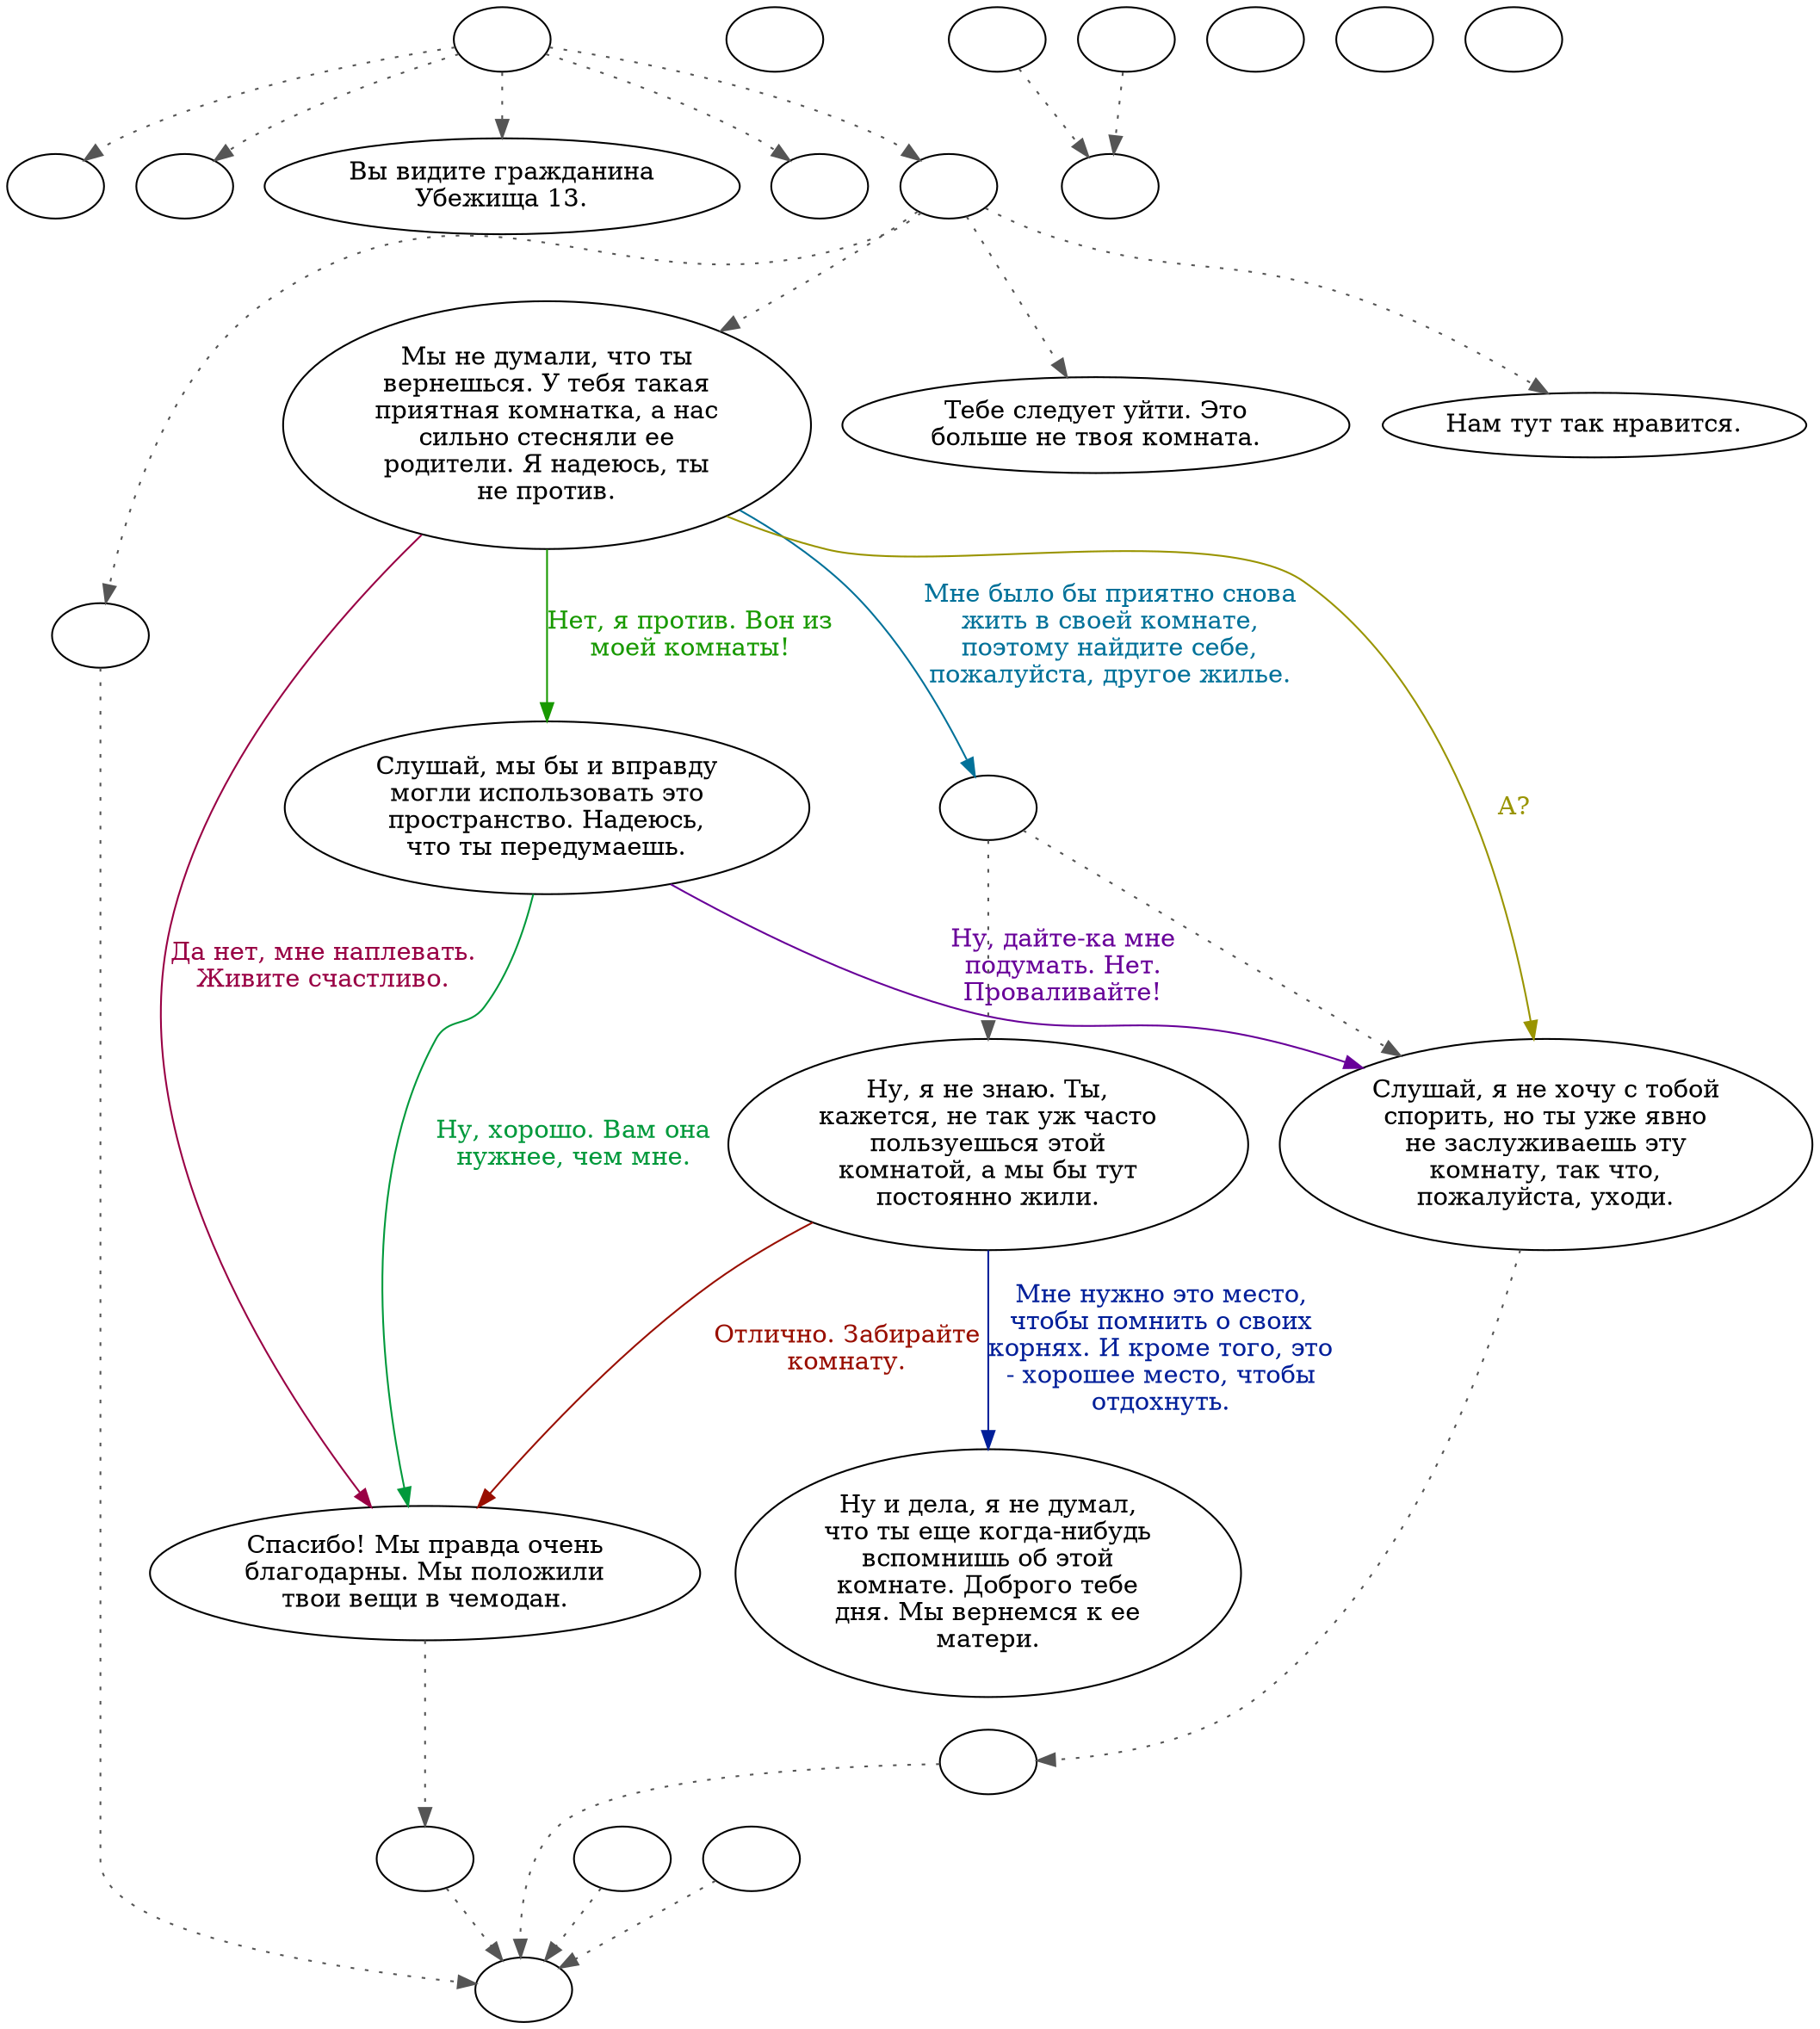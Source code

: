 digraph valtcupl {
  "start" [style=filled       fillcolor="#FFFFFF"       color="#000000"]
  "start" -> "critter_p_proc" [style=dotted color="#555555"]
  "start" -> "destroy_p_proc" [style=dotted color="#555555"]
  "start" -> "look_at_p_proc" [style=dotted color="#555555"]
  "start" -> "pickup_p_proc" [style=dotted color="#555555"]
  "start" -> "talk_p_proc" [style=dotted color="#555555"]
  "start" [label=""]
  "critter_p_proc" [style=filled       fillcolor="#FFFFFF"       color="#000000"]
  "critter_p_proc" [label=""]
  "destroy_p_proc" [style=filled       fillcolor="#FFFFFF"       color="#000000"]
  "destroy_p_proc" [label=""]
  "look_at_p_proc" [style=filled       fillcolor="#FFFFFF"       color="#000000"]
  "look_at_p_proc" [label="Вы видите гражданина\nУбежища 13."]
  "pickup_p_proc" [style=filled       fillcolor="#FFFFFF"       color="#000000"]
  "pickup_p_proc" [label=""]
  "talk_p_proc" [style=filled       fillcolor="#FFFFFF"       color="#000000"]
  "talk_p_proc" -> "get_reaction" [style=dotted color="#555555"]
  "talk_p_proc" -> "ValtCupl07" [style=dotted color="#555555"]
  "talk_p_proc" -> "ValtCupl06" [style=dotted color="#555555"]
  "talk_p_proc" -> "ValtCupl00" [style=dotted color="#555555"]
  "talk_p_proc" [label=""]
  "ValtCupl00" [style=filled       fillcolor="#FFFFFF"       color="#000000"]
  "ValtCupl00" [label="Мы не думали, что ты\nвернешься. У тебя такая\nприятная комнатка, а нас\nсильно стесняли ее\nродители. Я надеюсь, ты\nне против."]
  "ValtCupl00" -> "ValtCupl02" [label="Нет, я против. Вон из\nмоей комнаты!" color="#189900" fontcolor="#189900"]
  "ValtCupl00" -> "ValtCupl03" [label="Да нет, мне наплевать.\nЖивите счастливо." color="#990044" fontcolor="#990044"]
  "ValtCupl00" -> "ValtCupl00a" [label="Мне было бы приятно снова\nжить в своей комнате,\nпоэтому найдите себе,\nпожалуйста, другое жилье." color="#007199" fontcolor="#007199"]
  "ValtCupl00" -> "ValtCupl01" [label="А?" color="#999400" fontcolor="#999400"]
  "ValtCupl00a" [style=filled       fillcolor="#FFFFFF"       color="#000000"]
  "ValtCupl00a" -> "ValtCupl04" [style=dotted color="#555555"]
  "ValtCupl00a" -> "ValtCupl01" [style=dotted color="#555555"]
  "ValtCupl00a" [label=""]
  "ValtCupl01" [style=filled       fillcolor="#FFFFFF"       color="#000000"]
  "ValtCupl01" -> "BigDownReact" [style=dotted color="#555555"]
  "ValtCupl01" [label="Слушай, я не хочу с тобой\nспорить, но ты уже явно\nне заслуживаешь эту\nкомнату, так что,\nпожалуйста, уходи."]
  "ValtCupl02" [style=filled       fillcolor="#FFFFFF"       color="#000000"]
  "ValtCupl02" [label="Слушай, мы бы и вправду\nмогли использовать это\nпространство. Надеюсь,\nчто ты передумаешь."]
  "ValtCupl02" -> "ValtCupl01" [label="Ну, дайте-ка мне\nподумать. Нет.\nПроваливайте!" color="#680099" fontcolor="#680099"]
  "ValtCupl02" -> "ValtCupl03" [label="Ну, хорошо. Вам она\nнужнее, чем мне." color="#00993B" fontcolor="#00993B"]
  "ValtCupl03" [style=filled       fillcolor="#FFFFFF"       color="#000000"]
  "ValtCupl03" -> "BigUpReact" [style=dotted color="#555555"]
  "ValtCupl03" [label="Спасибо! Мы правда очень\nблагодарны. Мы положили\nтвои вещи в чемодан."]
  "ValtCupl04" [style=filled       fillcolor="#FFFFFF"       color="#000000"]
  "ValtCupl04" [label="Ну, я не знаю. Ты,\nкажется, не так уж часто\nпользуешься этой\nкомнатой, а мы бы тут\nпостоянно жили."]
  "ValtCupl04" -> "ValtCupl03" [label="Отлично. Забирайте\nкомнату." color="#990E00" fontcolor="#990E00"]
  "ValtCupl04" -> "ValtCupl05" [label="Мне нужно это место,\nчтобы помнить о своих\nкорнях. И кроме того, это\n- хорошее место, чтобы\nотдохнуть." color="#001E99" fontcolor="#001E99"]
  "ValtCupl05" [style=filled       fillcolor="#FFFFFF"       color="#000000"]
  "ValtCupl05" [label="Ну и дела, я не думал,\nчто ты еще когда-нибудь\nвспомнишь об этой\nкомнате. Доброго тебе\nдня. Мы вернемся к ее\nматери."]
  "ValtCupl06" [style=filled       fillcolor="#FFFFFF"       color="#000000"]
  "ValtCupl06" [label="Нам тут так нравится."]
  "ValtCupl07" [style=filled       fillcolor="#FFFFFF"       color="#000000"]
  "ValtCupl07" [label="Тебе следует уйти. Это\nбольше не твоя комната."]
  "ValtCuplEnd" [style=filled       fillcolor="#FFFFFF"       color="#000000"]
  "ValtCuplEnd" [label=""]
  "get_reaction" [style=filled       fillcolor="#FFFFFF"       color="#000000"]
  "get_reaction" -> "ReactToLevel" [style=dotted color="#555555"]
  "get_reaction" [label=""]
  "ReactToLevel" [style=filled       fillcolor="#FFFFFF"       color="#000000"]
  "ReactToLevel" [label=""]
  "LevelToReact" [style=filled       fillcolor="#FFFFFF"       color="#000000"]
  "LevelToReact" [label=""]
  "UpReact" [style=filled       fillcolor="#FFFFFF"       color="#000000"]
  "UpReact" -> "ReactToLevel" [style=dotted color="#555555"]
  "UpReact" [label=""]
  "DownReact" [style=filled       fillcolor="#FFFFFF"       color="#000000"]
  "DownReact" -> "ReactToLevel" [style=dotted color="#555555"]
  "DownReact" [label=""]
  "BottomReact" [style=filled       fillcolor="#FFFFFF"       color="#000000"]
  "BottomReact" [label=""]
  "TopReact" [style=filled       fillcolor="#FFFFFF"       color="#000000"]
  "TopReact" [label=""]
  "BigUpReact" [style=filled       fillcolor="#FFFFFF"       color="#000000"]
  "BigUpReact" -> "ReactToLevel" [style=dotted color="#555555"]
  "BigUpReact" [label=""]
  "BigDownReact" [style=filled       fillcolor="#FFFFFF"       color="#000000"]
  "BigDownReact" -> "ReactToLevel" [style=dotted color="#555555"]
  "BigDownReact" [label=""]
  "UpReactLevel" [style=filled       fillcolor="#FFFFFF"       color="#000000"]
  "UpReactLevel" -> "LevelToReact" [style=dotted color="#555555"]
  "UpReactLevel" [label=""]
  "DownReactLevel" [style=filled       fillcolor="#FFFFFF"       color="#000000"]
  "DownReactLevel" -> "LevelToReact" [style=dotted color="#555555"]
  "DownReactLevel" [label=""]
  "Goodbyes" [style=filled       fillcolor="#FFFFFF"       color="#000000"]
  "Goodbyes" [label=""]
}